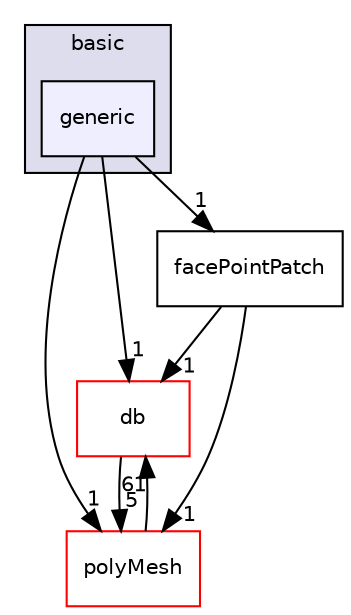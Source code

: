 digraph "src/OpenFOAM/meshes/pointMesh/pointPatches/basic/generic" {
  bgcolor=transparent;
  compound=true
  node [ fontsize="10", fontname="Helvetica"];
  edge [ labelfontsize="10", labelfontname="Helvetica"];
  subgraph clusterdir_0dd671b9b24893c9c3ff453a60d0022b {
    graph [ bgcolor="#ddddee", pencolor="black", label="basic" fontname="Helvetica", fontsize="10", URL="dir_0dd671b9b24893c9c3ff453a60d0022b.html"]
  dir_9b8cf73abf3c970e883c2d25fdd9d246 [shape=box, label="generic", style="filled", fillcolor="#eeeeff", pencolor="black", URL="dir_9b8cf73abf3c970e883c2d25fdd9d246.html"];
  }
  dir_63c634f7a7cfd679ac26c67fb30fc32f [shape=box label="db" color="red" URL="dir_63c634f7a7cfd679ac26c67fb30fc32f.html"];
  dir_5e5a63cb97aae3d01c8e98f0c14953bc [shape=box label="polyMesh" color="red" URL="dir_5e5a63cb97aae3d01c8e98f0c14953bc.html"];
  dir_602eb11747eaf9b0ac10527ada580b7b [shape=box label="facePointPatch" URL="dir_602eb11747eaf9b0ac10527ada580b7b.html"];
  dir_63c634f7a7cfd679ac26c67fb30fc32f->dir_5e5a63cb97aae3d01c8e98f0c14953bc [headlabel="5", labeldistance=1.5 headhref="dir_001954_002272.html"];
  dir_5e5a63cb97aae3d01c8e98f0c14953bc->dir_63c634f7a7cfd679ac26c67fb30fc32f [headlabel="61", labeldistance=1.5 headhref="dir_002272_001954.html"];
  dir_9b8cf73abf3c970e883c2d25fdd9d246->dir_63c634f7a7cfd679ac26c67fb30fc32f [headlabel="1", labeldistance=1.5 headhref="dir_002256_001954.html"];
  dir_9b8cf73abf3c970e883c2d25fdd9d246->dir_5e5a63cb97aae3d01c8e98f0c14953bc [headlabel="1", labeldistance=1.5 headhref="dir_002256_002272.html"];
  dir_9b8cf73abf3c970e883c2d25fdd9d246->dir_602eb11747eaf9b0ac10527ada580b7b [headlabel="1", labeldistance=1.5 headhref="dir_002256_002270.html"];
  dir_602eb11747eaf9b0ac10527ada580b7b->dir_63c634f7a7cfd679ac26c67fb30fc32f [headlabel="1", labeldistance=1.5 headhref="dir_002270_001954.html"];
  dir_602eb11747eaf9b0ac10527ada580b7b->dir_5e5a63cb97aae3d01c8e98f0c14953bc [headlabel="1", labeldistance=1.5 headhref="dir_002270_002272.html"];
}
